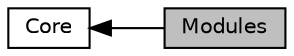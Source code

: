 digraph "Modules"
{
 // LATEX_PDF_SIZE
  bgcolor="transparent";
  edge [fontname="Helvetica",fontsize="10",labelfontname="Helvetica",labelfontsize="10"];
  node [fontname="Helvetica",fontsize="10",shape="box"];
  rankdir=LR;
  Node2 [label="Core",height=0.2,width=0.4,color="black",URL="$group__LLVMCCore.html",tooltip="This modules provide an interface to libLLVMCore, which implements the LLVM intermediate representati..."];
  Node1 [label="Modules",height=0.2,width=0.4,color="black", fillcolor="grey75", style="filled", fontcolor="black",tooltip="Modules represent the top-level structure in an LLVM program."];
  Node2->Node1 [shape=plaintext, dir="back", style="solid"];
}

